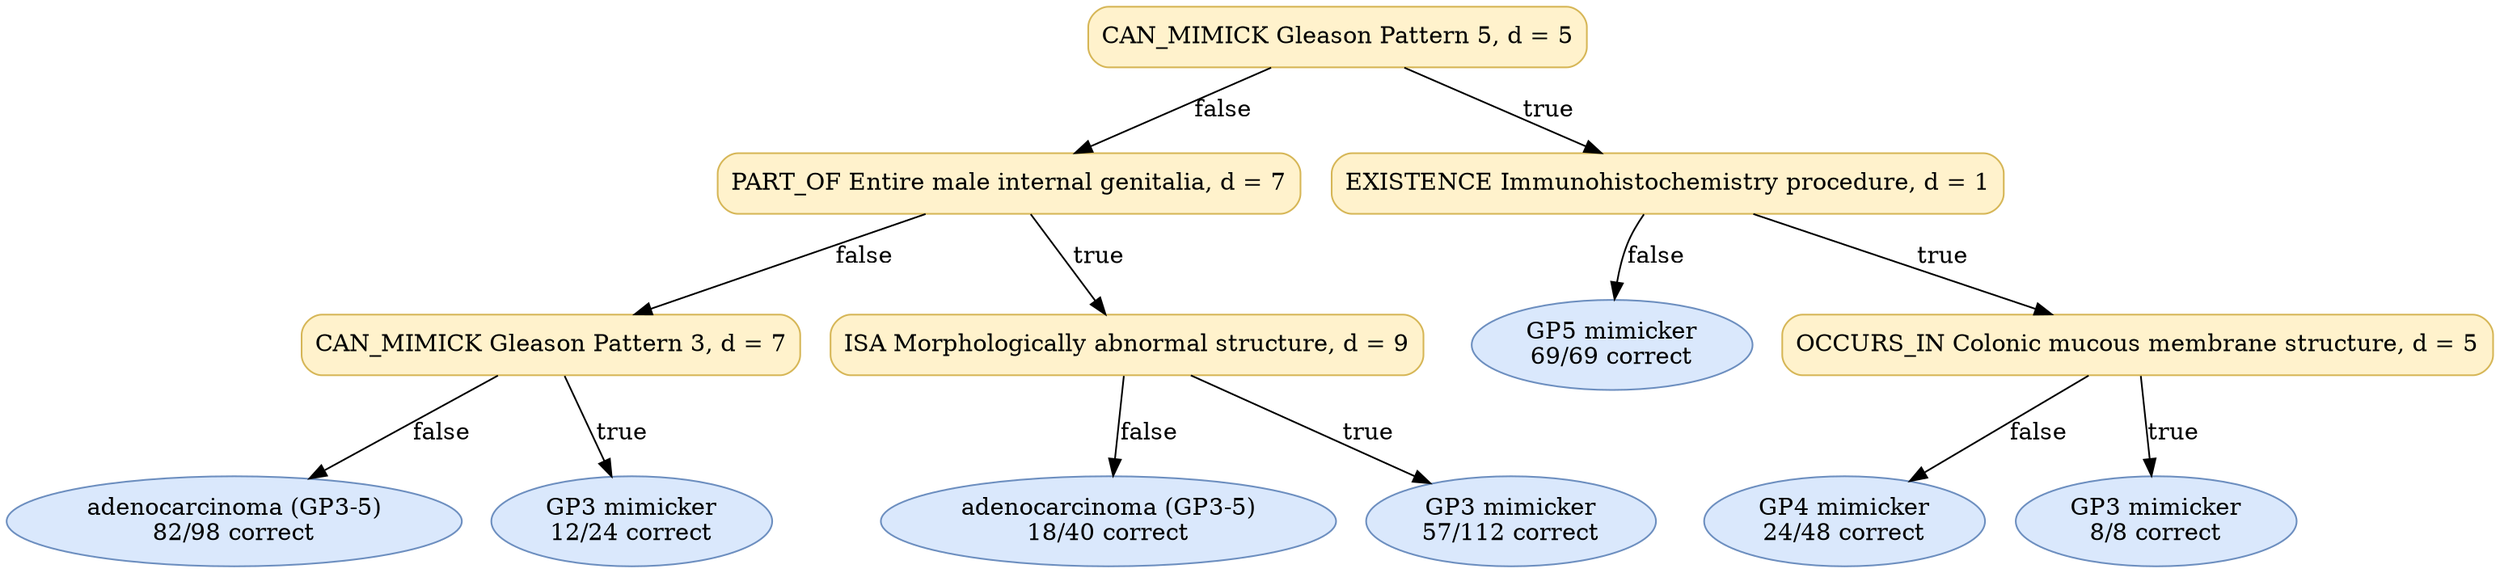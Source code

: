 digraph "DT" {
fontname="Times-Roman";
label="";
node [fontname="Times-Roman"];
Node1 [color="#D6B656", fillcolor="#FFF2CC", label="CAN_MIMICK Gleason Pattern 5, d = 5", shape="box", style="rounded,filled"];
Node2 [color="#D6B656", fillcolor="#FFF2CC", label="PART_OF Entire male internal genitalia, d = 7", shape="box", style="rounded,filled"];
Node3 [color="#D6B656", fillcolor="#FFF2CC", label="CAN_MIMICK Gleason Pattern 3, d = 7", shape="box", style="rounded,filled"];
Node4 [color="#6C8EBF", fillcolor="#DAE8FC", label=<adenocarcinoma (GP3-5)<br/>82/98 correct>, shape="ellipse", style="rounded,filled"];
Node5 [color="#6C8EBF", fillcolor="#DAE8FC", label=<GP3 mimicker<br/>12/24 correct>, shape="ellipse", style="rounded,filled"];
Node6 [color="#D6B656", fillcolor="#FFF2CC", label="ISA Morphologically abnormal structure, d = 9", shape="box", style="rounded,filled"];
Node7 [color="#6C8EBF", fillcolor="#DAE8FC", label=<adenocarcinoma (GP3-5)<br/>18/40 correct>, shape="ellipse", style="rounded,filled"];
Node8 [color="#6C8EBF", fillcolor="#DAE8FC", label=<GP3 mimicker<br/>57/112 correct>, shape="ellipse", style="rounded,filled"];
Node9 [color="#D6B656", fillcolor="#FFF2CC", label="EXISTENCE Immunohistochemistry procedure, d = 1", shape="box", style="rounded,filled"];
Node10 [color="#6C8EBF", fillcolor="#DAE8FC", label=<GP5 mimicker<br/>69/69 correct>, shape="ellipse", style="rounded,filled"];
Node11 [color="#D6B656", fillcolor="#FFF2CC", label="OCCURS_IN Colonic mucous membrane structure, d = 5", shape="box", style="rounded,filled"];
Node12 [color="#6C8EBF", fillcolor="#DAE8FC", label=<GP4 mimicker<br/>24/48 correct>, shape="ellipse", style="rounded,filled"];
Node13 [color="#6C8EBF", fillcolor="#DAE8FC", label=<GP3 mimicker<br/>8/8 correct>, shape="ellipse", style="rounded,filled"];
Node1 -> Node2  [key=0, label="false"];
Node1 -> Node9  [key=0, label="true"];
Node2 -> Node3  [key=0, label="false"];
Node2 -> Node6  [key=0, label="true"];
Node3 -> Node4  [key=0, label="false"];
Node3 -> Node5  [key=0, label="true"];
Node6 -> Node7  [key=0, label="false"];
Node6 -> Node8  [key=0, label="true"];
Node9 -> Node10  [key=0, label="false"];
Node9 -> Node11  [key=0, label="true"];
Node11 -> Node12  [key=0, label="false"];
Node11 -> Node13  [key=0, label="true"];
}
